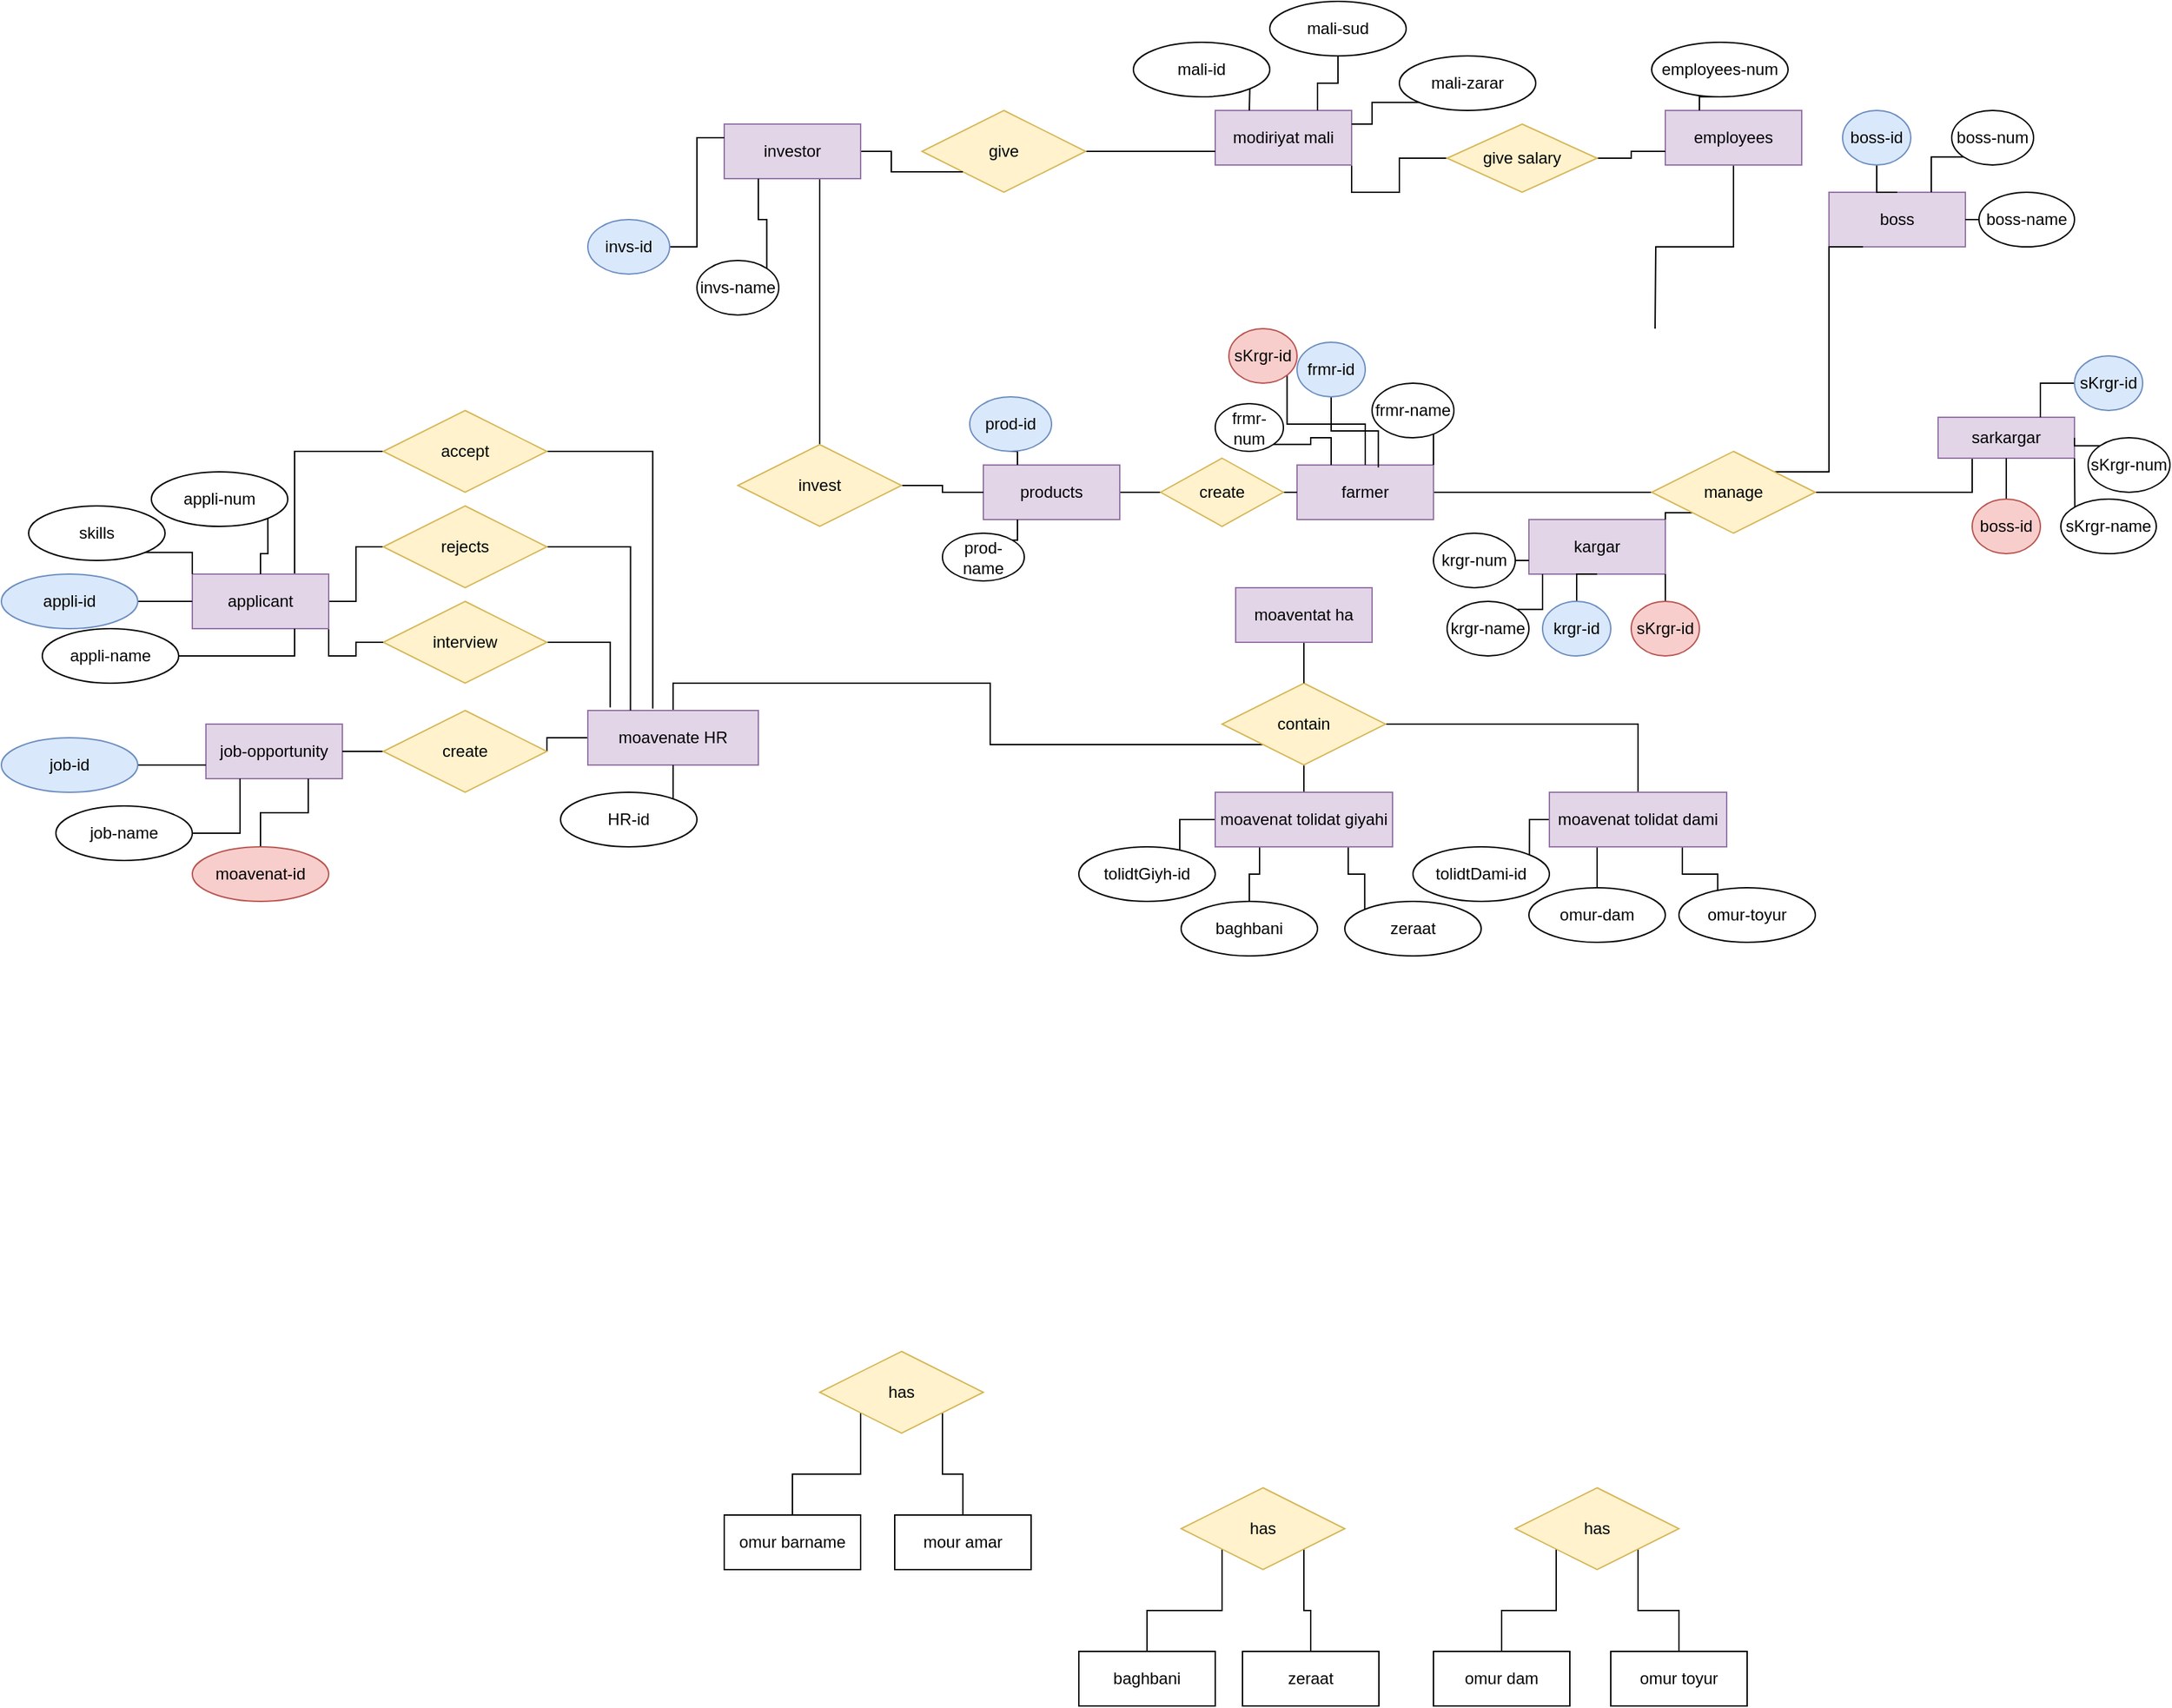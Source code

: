 <mxfile version="15.5.4" type="github"><diagram id="8UzFhW68zGQ5ywNfeu6g" name="Page-1"><mxGraphModel dx="1888" dy="1639" grid="1" gridSize="10" guides="1" tooltips="1" connect="1" arrows="1" fold="1" page="1" pageScale="1" pageWidth="850" pageHeight="1100" math="0" shadow="0"><root><mxCell id="0"/><mxCell id="1" parent="0"/><mxCell id="DfQewCbMKMFQBTQZyI1i-2" value="kargar" style="whiteSpace=wrap;html=1;align=center;fillColor=#e1d5e7;strokeColor=#9673a6;" parent="1" vertex="1"><mxGeometry x="520" y="230" width="100" height="40" as="geometry"/></mxCell><mxCell id="DfQewCbMKMFQBTQZyI1i-42" style="edgeStyle=orthogonalEdgeStyle;rounded=0;orthogonalLoop=1;jettySize=auto;html=1;exitX=0.5;exitY=1;exitDx=0;exitDy=0;entryX=0.5;entryY=0;entryDx=0;entryDy=0;endArrow=none;endFill=0;" parent="1" source="DfQewCbMKMFQBTQZyI1i-3" edge="1"><mxGeometry relative="1" as="geometry"><mxPoint x="612.5" y="90" as="targetPoint"/></mxGeometry></mxCell><mxCell id="DfQewCbMKMFQBTQZyI1i-3" value="employees" style="whiteSpace=wrap;html=1;align=center;fillColor=#e1d5e7;strokeColor=#9673a6;" parent="1" vertex="1"><mxGeometry x="620" y="-70" width="100" height="40" as="geometry"/></mxCell><mxCell id="DfQewCbMKMFQBTQZyI1i-122" style="edgeStyle=orthogonalEdgeStyle;rounded=0;orthogonalLoop=1;jettySize=auto;html=1;exitX=0.25;exitY=1;exitDx=0;exitDy=0;entryX=1;entryY=0.5;entryDx=0;entryDy=0;endArrow=none;endFill=0;" parent="1" source="DfQewCbMKMFQBTQZyI1i-4" target="DfQewCbMKMFQBTQZyI1i-68" edge="1"><mxGeometry relative="1" as="geometry"/></mxCell><mxCell id="DfQewCbMKMFQBTQZyI1i-4" value="sarkargar" style="whiteSpace=wrap;html=1;align=center;fillColor=#e1d5e7;strokeColor=#9673a6;" parent="1" vertex="1"><mxGeometry x="820" y="155" width="100" height="30" as="geometry"/></mxCell><mxCell id="DfQewCbMKMFQBTQZyI1i-36" style="edgeStyle=orthogonalEdgeStyle;rounded=0;orthogonalLoop=1;jettySize=auto;html=1;exitX=0.5;exitY=1;exitDx=0;exitDy=0;entryX=0.5;entryY=0;entryDx=0;entryDy=0;endArrow=none;endFill=0;" parent="1" target="DfQewCbMKMFQBTQZyI1i-12" edge="1"><mxGeometry relative="1" as="geometry"><mxPoint x="355" y="430" as="sourcePoint"/></mxGeometry></mxCell><mxCell id="DfQewCbMKMFQBTQZyI1i-37" style="edgeStyle=orthogonalEdgeStyle;rounded=0;orthogonalLoop=1;jettySize=auto;html=1;exitX=1;exitY=0.5;exitDx=0;exitDy=0;entryX=0.5;entryY=0;entryDx=0;entryDy=0;endArrow=none;endFill=0;" parent="1" source="DfQewCbMKMFQBTQZyI1i-5" target="DfQewCbMKMFQBTQZyI1i-15" edge="1"><mxGeometry relative="1" as="geometry"/></mxCell><mxCell id="DfQewCbMKMFQBTQZyI1i-50" style="edgeStyle=orthogonalEdgeStyle;rounded=0;orthogonalLoop=1;jettySize=auto;html=1;exitX=0;exitY=1;exitDx=0;exitDy=0;entryX=0.5;entryY=0;entryDx=0;entryDy=0;endArrow=none;endFill=0;" parent="1" source="DfQewCbMKMFQBTQZyI1i-5" target="DfQewCbMKMFQBTQZyI1i-49" edge="1"><mxGeometry relative="1" as="geometry"/></mxCell><mxCell id="DfQewCbMKMFQBTQZyI1i-184" style="edgeStyle=orthogonalEdgeStyle;rounded=0;orthogonalLoop=1;jettySize=auto;html=1;exitX=0.5;exitY=1;exitDx=0;exitDy=0;endArrow=none;endFill=0;" parent="1" source="DfQewCbMKMFQBTQZyI1i-5" target="DfQewCbMKMFQBTQZyI1i-12" edge="1"><mxGeometry relative="1" as="geometry"/></mxCell><mxCell id="DfQewCbMKMFQBTQZyI1i-5" value="contain" style="shape=rhombus;perimeter=rhombusPerimeter;whiteSpace=wrap;html=1;align=center;fillColor=#fff2cc;strokeColor=#d6b656;" parent="1" vertex="1"><mxGeometry x="295" y="350" width="120" height="60" as="geometry"/></mxCell><mxCell id="DfQewCbMKMFQBTQZyI1i-34" style="edgeStyle=orthogonalEdgeStyle;rounded=0;orthogonalLoop=1;jettySize=auto;html=1;exitX=0.5;exitY=1;exitDx=0;exitDy=0;endArrow=none;endFill=0;" parent="1" source="DfQewCbMKMFQBTQZyI1i-6" target="DfQewCbMKMFQBTQZyI1i-5" edge="1"><mxGeometry relative="1" as="geometry"/></mxCell><mxCell id="DfQewCbMKMFQBTQZyI1i-6" value="moaventat ha" style="whiteSpace=wrap;html=1;align=center;fillColor=#e1d5e7;strokeColor=#9673a6;" parent="1" vertex="1"><mxGeometry x="305" y="280" width="100" height="40" as="geometry"/></mxCell><mxCell id="DfQewCbMKMFQBTQZyI1i-24" style="edgeStyle=orthogonalEdgeStyle;rounded=0;orthogonalLoop=1;jettySize=auto;html=1;exitX=0;exitY=1;exitDx=0;exitDy=0;entryX=0.5;entryY=0;entryDx=0;entryDy=0;endArrow=none;endFill=0;" parent="1" source="DfQewCbMKMFQBTQZyI1i-9" target="DfQewCbMKMFQBTQZyI1i-13" edge="1"><mxGeometry relative="1" as="geometry"/></mxCell><mxCell id="DfQewCbMKMFQBTQZyI1i-25" style="edgeStyle=orthogonalEdgeStyle;rounded=0;orthogonalLoop=1;jettySize=auto;html=1;exitX=1;exitY=1;exitDx=0;exitDy=0;entryX=0.5;entryY=0;entryDx=0;entryDy=0;endArrow=none;endFill=0;" parent="1" source="DfQewCbMKMFQBTQZyI1i-9" target="DfQewCbMKMFQBTQZyI1i-14" edge="1"><mxGeometry relative="1" as="geometry"/></mxCell><mxCell id="DfQewCbMKMFQBTQZyI1i-9" value="has" style="shape=rhombus;perimeter=rhombusPerimeter;whiteSpace=wrap;html=1;align=center;fillColor=#fff2cc;strokeColor=#d6b656;" parent="1" vertex="1"><mxGeometry x="265" y="940" width="120" height="60" as="geometry"/></mxCell><mxCell id="DfQewCbMKMFQBTQZyI1i-176" style="edgeStyle=orthogonalEdgeStyle;rounded=0;orthogonalLoop=1;jettySize=auto;html=1;exitX=0.25;exitY=1;exitDx=0;exitDy=0;entryX=0.5;entryY=0;entryDx=0;entryDy=0;endArrow=none;endFill=0;" parent="1" source="DfQewCbMKMFQBTQZyI1i-12" target="DfQewCbMKMFQBTQZyI1i-170" edge="1"><mxGeometry relative="1" as="geometry"/></mxCell><mxCell id="DfQewCbMKMFQBTQZyI1i-177" style="edgeStyle=orthogonalEdgeStyle;rounded=0;orthogonalLoop=1;jettySize=auto;html=1;exitX=0.75;exitY=1;exitDx=0;exitDy=0;entryX=0;entryY=0;entryDx=0;entryDy=0;endArrow=none;endFill=0;" parent="1" source="DfQewCbMKMFQBTQZyI1i-12" target="DfQewCbMKMFQBTQZyI1i-171" edge="1"><mxGeometry relative="1" as="geometry"/></mxCell><mxCell id="DfQewCbMKMFQBTQZyI1i-182" style="edgeStyle=orthogonalEdgeStyle;rounded=0;orthogonalLoop=1;jettySize=auto;html=1;exitX=0;exitY=0.5;exitDx=0;exitDy=0;entryX=0.74;entryY=0.105;entryDx=0;entryDy=0;entryPerimeter=0;endArrow=none;endFill=0;" parent="1" source="DfQewCbMKMFQBTQZyI1i-12" target="DfQewCbMKMFQBTQZyI1i-179" edge="1"><mxGeometry relative="1" as="geometry"/></mxCell><mxCell id="DfQewCbMKMFQBTQZyI1i-12" value="moavenat tolidat giyahi" style="whiteSpace=wrap;html=1;align=center;fillColor=#e1d5e7;strokeColor=#9673a6;" parent="1" vertex="1"><mxGeometry x="290" y="430" width="130" height="40" as="geometry"/></mxCell><mxCell id="DfQewCbMKMFQBTQZyI1i-13" value="baghbani" style="whiteSpace=wrap;html=1;align=center;" parent="1" vertex="1"><mxGeometry x="190" y="1060" width="100" height="40" as="geometry"/></mxCell><mxCell id="DfQewCbMKMFQBTQZyI1i-14" value="zeraat" style="whiteSpace=wrap;html=1;align=center;" parent="1" vertex="1"><mxGeometry x="310" y="1060" width="100" height="40" as="geometry"/></mxCell><mxCell id="DfQewCbMKMFQBTQZyI1i-174" style="edgeStyle=orthogonalEdgeStyle;rounded=0;orthogonalLoop=1;jettySize=auto;html=1;exitX=0.25;exitY=1;exitDx=0;exitDy=0;entryX=0.5;entryY=0;entryDx=0;entryDy=0;endArrow=none;endFill=0;" parent="1" source="DfQewCbMKMFQBTQZyI1i-15" target="DfQewCbMKMFQBTQZyI1i-172" edge="1"><mxGeometry relative="1" as="geometry"/></mxCell><mxCell id="DfQewCbMKMFQBTQZyI1i-175" style="edgeStyle=orthogonalEdgeStyle;rounded=0;orthogonalLoop=1;jettySize=auto;html=1;exitX=0.75;exitY=1;exitDx=0;exitDy=0;entryX=0.284;entryY=0.055;entryDx=0;entryDy=0;entryPerimeter=0;endArrow=none;endFill=0;" parent="1" source="DfQewCbMKMFQBTQZyI1i-15" target="DfQewCbMKMFQBTQZyI1i-173" edge="1"><mxGeometry relative="1" as="geometry"/></mxCell><mxCell id="DfQewCbMKMFQBTQZyI1i-181" style="edgeStyle=orthogonalEdgeStyle;rounded=0;orthogonalLoop=1;jettySize=auto;html=1;exitX=0;exitY=0.5;exitDx=0;exitDy=0;entryX=1;entryY=0;entryDx=0;entryDy=0;endArrow=none;endFill=0;" parent="1" source="DfQewCbMKMFQBTQZyI1i-15" target="DfQewCbMKMFQBTQZyI1i-180" edge="1"><mxGeometry relative="1" as="geometry"/></mxCell><mxCell id="DfQewCbMKMFQBTQZyI1i-15" value="moavenat tolidat dami" style="whiteSpace=wrap;html=1;align=center;fillColor=#e1d5e7;strokeColor=#9673a6;" parent="1" vertex="1"><mxGeometry x="535" y="430" width="130" height="40" as="geometry"/></mxCell><mxCell id="DfQewCbMKMFQBTQZyI1i-16" value="omur dam" style="whiteSpace=wrap;html=1;align=center;" parent="1" vertex="1"><mxGeometry x="450" y="1060" width="100" height="40" as="geometry"/></mxCell><mxCell id="DfQewCbMKMFQBTQZyI1i-22" style="edgeStyle=orthogonalEdgeStyle;rounded=0;orthogonalLoop=1;jettySize=auto;html=1;exitX=0;exitY=1;exitDx=0;exitDy=0;endArrow=none;endFill=0;" parent="1" source="DfQewCbMKMFQBTQZyI1i-17" target="DfQewCbMKMFQBTQZyI1i-16" edge="1"><mxGeometry relative="1" as="geometry"/></mxCell><mxCell id="DfQewCbMKMFQBTQZyI1i-23" style="edgeStyle=orthogonalEdgeStyle;rounded=0;orthogonalLoop=1;jettySize=auto;html=1;exitX=1;exitY=1;exitDx=0;exitDy=0;entryX=0.5;entryY=0;entryDx=0;entryDy=0;endArrow=none;endFill=0;" parent="1" source="DfQewCbMKMFQBTQZyI1i-17" target="DfQewCbMKMFQBTQZyI1i-20" edge="1"><mxGeometry relative="1" as="geometry"/></mxCell><mxCell id="DfQewCbMKMFQBTQZyI1i-17" value="has" style="shape=rhombus;perimeter=rhombusPerimeter;whiteSpace=wrap;html=1;align=center;fillColor=#fff2cc;strokeColor=#d6b656;" parent="1" vertex="1"><mxGeometry x="510" y="940" width="120" height="60" as="geometry"/></mxCell><mxCell id="DfQewCbMKMFQBTQZyI1i-20" value="omur toyur" style="whiteSpace=wrap;html=1;align=center;" parent="1" vertex="1"><mxGeometry x="580" y="1060" width="100" height="40" as="geometry"/></mxCell><mxCell id="DfQewCbMKMFQBTQZyI1i-99" style="edgeStyle=orthogonalEdgeStyle;rounded=0;orthogonalLoop=1;jettySize=auto;html=1;exitX=1;exitY=1;exitDx=0;exitDy=0;entryX=0;entryY=0.5;entryDx=0;entryDy=0;endArrow=none;endFill=0;" parent="1" source="DfQewCbMKMFQBTQZyI1i-28" target="DfQewCbMKMFQBTQZyI1i-98" edge="1"><mxGeometry relative="1" as="geometry"/></mxCell><mxCell id="DfQewCbMKMFQBTQZyI1i-28" value="modiriyat mali" style="whiteSpace=wrap;html=1;align=center;fillColor=#e1d5e7;strokeColor=#9673a6;" parent="1" vertex="1"><mxGeometry x="290" y="-70" width="100" height="40" as="geometry"/></mxCell><mxCell id="DfQewCbMKMFQBTQZyI1i-188" style="edgeStyle=orthogonalEdgeStyle;rounded=0;orthogonalLoop=1;jettySize=auto;html=1;exitX=1;exitY=0.5;exitDx=0;exitDy=0;entryX=0;entryY=0.75;entryDx=0;entryDy=0;endArrow=none;endFill=0;" parent="1" source="DfQewCbMKMFQBTQZyI1i-30" target="DfQewCbMKMFQBTQZyI1i-28" edge="1"><mxGeometry relative="1" as="geometry"/></mxCell><mxCell id="DfQewCbMKMFQBTQZyI1i-30" value="give" style="shape=rhombus;perimeter=rhombusPerimeter;whiteSpace=wrap;html=1;align=center;fillColor=#fff2cc;strokeColor=#d6b656;" parent="1" vertex="1"><mxGeometry x="75" y="-70" width="120" height="60" as="geometry"/></mxCell><mxCell id="DfQewCbMKMFQBTQZyI1i-114" style="edgeStyle=orthogonalEdgeStyle;rounded=0;orthogonalLoop=1;jettySize=auto;html=1;exitX=1;exitY=0.5;exitDx=0;exitDy=0;entryX=0;entryY=0.5;entryDx=0;entryDy=0;endArrow=none;endFill=0;" parent="1" source="DfQewCbMKMFQBTQZyI1i-43" target="DfQewCbMKMFQBTQZyI1i-112" edge="1"><mxGeometry relative="1" as="geometry"/></mxCell><mxCell id="DfQewCbMKMFQBTQZyI1i-43" value="products" style="whiteSpace=wrap;html=1;align=center;fillColor=#e1d5e7;strokeColor=#9673a6;" parent="1" vertex="1"><mxGeometry x="120" y="190" width="100" height="40" as="geometry"/></mxCell><mxCell id="DfQewCbMKMFQBTQZyI1i-45" style="edgeStyle=orthogonalEdgeStyle;rounded=0;orthogonalLoop=1;jettySize=auto;html=1;exitX=1;exitY=0.5;exitDx=0;exitDy=0;entryX=0;entryY=1;entryDx=0;entryDy=0;endArrow=none;endFill=0;" parent="1" source="DfQewCbMKMFQBTQZyI1i-44" target="DfQewCbMKMFQBTQZyI1i-30" edge="1"><mxGeometry relative="1" as="geometry"/></mxCell><mxCell id="DfQewCbMKMFQBTQZyI1i-47" style="edgeStyle=orthogonalEdgeStyle;rounded=0;orthogonalLoop=1;jettySize=auto;html=1;exitX=0.75;exitY=1;exitDx=0;exitDy=0;entryX=0.5;entryY=0;entryDx=0;entryDy=0;endArrow=none;endFill=0;" parent="1" source="DfQewCbMKMFQBTQZyI1i-44" target="DfQewCbMKMFQBTQZyI1i-46" edge="1"><mxGeometry relative="1" as="geometry"><Array as="points"><mxPoint y="-20"/></Array></mxGeometry></mxCell><mxCell id="DfQewCbMKMFQBTQZyI1i-44" value="investor" style="whiteSpace=wrap;html=1;align=center;fillColor=#e1d5e7;strokeColor=#9673a6;" parent="1" vertex="1"><mxGeometry x="-70" y="-60" width="100" height="40" as="geometry"/></mxCell><mxCell id="DfQewCbMKMFQBTQZyI1i-48" style="edgeStyle=orthogonalEdgeStyle;rounded=0;orthogonalLoop=1;jettySize=auto;html=1;exitX=1;exitY=0.5;exitDx=0;exitDy=0;entryX=0;entryY=0.5;entryDx=0;entryDy=0;endArrow=none;endFill=0;" parent="1" source="DfQewCbMKMFQBTQZyI1i-46" target="DfQewCbMKMFQBTQZyI1i-43" edge="1"><mxGeometry relative="1" as="geometry"/></mxCell><mxCell id="DfQewCbMKMFQBTQZyI1i-46" value="invest" style="shape=rhombus;perimeter=rhombusPerimeter;whiteSpace=wrap;html=1;align=center;fillColor=#fff2cc;strokeColor=#d6b656;" parent="1" vertex="1"><mxGeometry x="-60" y="175" width="120" height="60" as="geometry"/></mxCell><mxCell id="DfQewCbMKMFQBTQZyI1i-64" style="edgeStyle=orthogonalEdgeStyle;rounded=0;orthogonalLoop=1;jettySize=auto;html=1;exitX=0;exitY=0.5;exitDx=0;exitDy=0;entryX=1;entryY=0.5;entryDx=0;entryDy=0;endArrow=none;endFill=0;" parent="1" source="DfQewCbMKMFQBTQZyI1i-49" target="DfQewCbMKMFQBTQZyI1i-52" edge="1"><mxGeometry relative="1" as="geometry"/></mxCell><mxCell id="DfQewCbMKMFQBTQZyI1i-49" value="moavenate HR" style="whiteSpace=wrap;html=1;align=center;fillColor=#e1d5e7;strokeColor=#9673a6;" parent="1" vertex="1"><mxGeometry x="-170" y="370" width="125" height="40" as="geometry"/></mxCell><mxCell id="DfQewCbMKMFQBTQZyI1i-51" value="job-opportunity" style="whiteSpace=wrap;html=1;align=center;fillColor=#e1d5e7;strokeColor=#9673a6;" parent="1" vertex="1"><mxGeometry x="-450" y="380" width="100" height="40" as="geometry"/></mxCell><mxCell id="DfQewCbMKMFQBTQZyI1i-65" style="edgeStyle=orthogonalEdgeStyle;rounded=0;orthogonalLoop=1;jettySize=auto;html=1;exitX=0;exitY=0.5;exitDx=0;exitDy=0;entryX=1;entryY=0.5;entryDx=0;entryDy=0;endArrow=none;endFill=0;" parent="1" source="DfQewCbMKMFQBTQZyI1i-52" target="DfQewCbMKMFQBTQZyI1i-51" edge="1"><mxGeometry relative="1" as="geometry"/></mxCell><mxCell id="DfQewCbMKMFQBTQZyI1i-52" value="create" style="shape=rhombus;perimeter=rhombusPerimeter;whiteSpace=wrap;html=1;align=center;fillColor=#fff2cc;strokeColor=#d6b656;" parent="1" vertex="1"><mxGeometry x="-320" y="370" width="120" height="60" as="geometry"/></mxCell><mxCell id="DfQewCbMKMFQBTQZyI1i-62" style="edgeStyle=orthogonalEdgeStyle;rounded=0;orthogonalLoop=1;jettySize=auto;html=1;exitX=1;exitY=0.5;exitDx=0;exitDy=0;entryX=0.131;entryY=-0.055;entryDx=0;entryDy=0;entryPerimeter=0;endArrow=none;endFill=0;" parent="1" source="DfQewCbMKMFQBTQZyI1i-54" target="DfQewCbMKMFQBTQZyI1i-49" edge="1"><mxGeometry relative="1" as="geometry"/></mxCell><mxCell id="DfQewCbMKMFQBTQZyI1i-54" value="interview" style="shape=rhombus;perimeter=rhombusPerimeter;whiteSpace=wrap;html=1;align=center;fillColor=#fff2cc;strokeColor=#d6b656;" parent="1" vertex="1"><mxGeometry x="-320" y="290" width="120" height="60" as="geometry"/></mxCell><mxCell id="DfQewCbMKMFQBTQZyI1i-58" style="edgeStyle=orthogonalEdgeStyle;rounded=0;orthogonalLoop=1;jettySize=auto;html=1;exitX=1;exitY=1;exitDx=0;exitDy=0;entryX=0;entryY=0.5;entryDx=0;entryDy=0;endArrow=none;endFill=0;" parent="1" source="DfQewCbMKMFQBTQZyI1i-55" target="DfQewCbMKMFQBTQZyI1i-54" edge="1"><mxGeometry relative="1" as="geometry"/></mxCell><mxCell id="DfQewCbMKMFQBTQZyI1i-59" style="edgeStyle=orthogonalEdgeStyle;rounded=0;orthogonalLoop=1;jettySize=auto;html=1;exitX=1;exitY=0.5;exitDx=0;exitDy=0;entryX=0;entryY=0.5;entryDx=0;entryDy=0;endArrow=none;endFill=0;" parent="1" source="DfQewCbMKMFQBTQZyI1i-55" target="DfQewCbMKMFQBTQZyI1i-57" edge="1"><mxGeometry relative="1" as="geometry"/></mxCell><mxCell id="DfQewCbMKMFQBTQZyI1i-60" style="edgeStyle=orthogonalEdgeStyle;rounded=0;orthogonalLoop=1;jettySize=auto;html=1;exitX=0.75;exitY=0;exitDx=0;exitDy=0;entryX=0;entryY=0.5;entryDx=0;entryDy=0;endArrow=none;endFill=0;" parent="1" source="DfQewCbMKMFQBTQZyI1i-55" target="DfQewCbMKMFQBTQZyI1i-56" edge="1"><mxGeometry relative="1" as="geometry"/></mxCell><mxCell id="DfQewCbMKMFQBTQZyI1i-55" value="applicant" style="whiteSpace=wrap;html=1;align=center;fillColor=#e1d5e7;strokeColor=#9673a6;" parent="1" vertex="1"><mxGeometry x="-460" y="270" width="100" height="40" as="geometry"/></mxCell><mxCell id="DfQewCbMKMFQBTQZyI1i-63" style="edgeStyle=orthogonalEdgeStyle;rounded=0;orthogonalLoop=1;jettySize=auto;html=1;exitX=1;exitY=0.5;exitDx=0;exitDy=0;entryX=0.381;entryY=-0.035;entryDx=0;entryDy=0;entryPerimeter=0;endArrow=none;endFill=0;" parent="1" source="DfQewCbMKMFQBTQZyI1i-56" target="DfQewCbMKMFQBTQZyI1i-49" edge="1"><mxGeometry relative="1" as="geometry"/></mxCell><mxCell id="DfQewCbMKMFQBTQZyI1i-56" value="accept" style="shape=rhombus;perimeter=rhombusPerimeter;whiteSpace=wrap;html=1;align=center;fillColor=#fff2cc;strokeColor=#d6b656;" parent="1" vertex="1"><mxGeometry x="-320" y="150" width="120" height="60" as="geometry"/></mxCell><mxCell id="DfQewCbMKMFQBTQZyI1i-61" style="edgeStyle=orthogonalEdgeStyle;rounded=0;orthogonalLoop=1;jettySize=auto;html=1;exitX=1;exitY=0.5;exitDx=0;exitDy=0;entryX=0.25;entryY=0;entryDx=0;entryDy=0;endArrow=none;endFill=0;" parent="1" source="DfQewCbMKMFQBTQZyI1i-57" target="DfQewCbMKMFQBTQZyI1i-49" edge="1"><mxGeometry relative="1" as="geometry"/></mxCell><mxCell id="DfQewCbMKMFQBTQZyI1i-57" value="rejects" style="shape=rhombus;perimeter=rhombusPerimeter;whiteSpace=wrap;html=1;align=center;fillColor=#fff2cc;strokeColor=#d6b656;" parent="1" vertex="1"><mxGeometry x="-320" y="220" width="120" height="60" as="geometry"/></mxCell><mxCell id="DfQewCbMKMFQBTQZyI1i-66" value="boss" style="whiteSpace=wrap;html=1;align=center;fillColor=#e1d5e7;strokeColor=#9673a6;" parent="1" vertex="1"><mxGeometry x="740" y="-10" width="100" height="40" as="geometry"/></mxCell><mxCell id="DfQewCbMKMFQBTQZyI1i-71" style="edgeStyle=orthogonalEdgeStyle;rounded=0;orthogonalLoop=1;jettySize=auto;html=1;exitX=0;exitY=1;exitDx=0;exitDy=0;entryX=1;entryY=0;entryDx=0;entryDy=0;endArrow=none;endFill=0;" parent="1" source="DfQewCbMKMFQBTQZyI1i-68" target="DfQewCbMKMFQBTQZyI1i-2" edge="1"><mxGeometry relative="1" as="geometry"/></mxCell><mxCell id="DfQewCbMKMFQBTQZyI1i-73" style="edgeStyle=orthogonalEdgeStyle;rounded=0;orthogonalLoop=1;jettySize=auto;html=1;exitX=0;exitY=0.5;exitDx=0;exitDy=0;entryX=1;entryY=0.5;entryDx=0;entryDy=0;endArrow=none;endFill=0;" parent="1" source="DfQewCbMKMFQBTQZyI1i-68" target="DfQewCbMKMFQBTQZyI1i-72" edge="1"><mxGeometry relative="1" as="geometry"/></mxCell><mxCell id="DfQewCbMKMFQBTQZyI1i-121" style="edgeStyle=orthogonalEdgeStyle;rounded=0;orthogonalLoop=1;jettySize=auto;html=1;exitX=1;exitY=0;exitDx=0;exitDy=0;entryX=0.25;entryY=1;entryDx=0;entryDy=0;endArrow=none;endFill=0;" parent="1" source="DfQewCbMKMFQBTQZyI1i-68" target="DfQewCbMKMFQBTQZyI1i-66" edge="1"><mxGeometry relative="1" as="geometry"><Array as="points"><mxPoint x="740" y="195"/><mxPoint x="740" y="30"/></Array></mxGeometry></mxCell><mxCell id="DfQewCbMKMFQBTQZyI1i-68" value="manage" style="shape=rhombus;perimeter=rhombusPerimeter;whiteSpace=wrap;html=1;align=center;fillColor=#fff2cc;strokeColor=#d6b656;" parent="1" vertex="1"><mxGeometry x="610" y="180" width="120" height="60" as="geometry"/></mxCell><mxCell id="DfQewCbMKMFQBTQZyI1i-72" value="farmer" style="whiteSpace=wrap;html=1;align=center;fillColor=#e1d5e7;strokeColor=#9673a6;" parent="1" vertex="1"><mxGeometry x="350" y="190" width="100" height="40" as="geometry"/></mxCell><mxCell id="DfQewCbMKMFQBTQZyI1i-127" style="edgeStyle=orthogonalEdgeStyle;rounded=0;orthogonalLoop=1;jettySize=auto;html=1;exitX=0.5;exitY=1;exitDx=0;exitDy=0;endArrow=none;endFill=0;" parent="1" source="DfQewCbMKMFQBTQZyI1i-75" target="DfQewCbMKMFQBTQZyI1i-66" edge="1"><mxGeometry relative="1" as="geometry"/></mxCell><mxCell id="DfQewCbMKMFQBTQZyI1i-75" value="boss-id" style="ellipse;whiteSpace=wrap;html=1;align=center;fillColor=#dae8fc;strokeColor=#6c8ebf;" parent="1" vertex="1"><mxGeometry x="750" y="-70" width="50" height="40" as="geometry"/></mxCell><mxCell id="DfQewCbMKMFQBTQZyI1i-123" style="edgeStyle=orthogonalEdgeStyle;rounded=0;orthogonalLoop=1;jettySize=auto;html=1;exitX=0;exitY=0.5;exitDx=0;exitDy=0;entryX=0.75;entryY=0;entryDx=0;entryDy=0;endArrow=none;endFill=0;" parent="1" source="DfQewCbMKMFQBTQZyI1i-76" target="DfQewCbMKMFQBTQZyI1i-4" edge="1"><mxGeometry relative="1" as="geometry"/></mxCell><mxCell id="DfQewCbMKMFQBTQZyI1i-76" value="sKrgr-id" style="ellipse;whiteSpace=wrap;html=1;align=center;fillColor=#dae8fc;strokeColor=#6c8ebf;" parent="1" vertex="1"><mxGeometry x="920" y="110" width="50" height="40" as="geometry"/></mxCell><mxCell id="DfQewCbMKMFQBTQZyI1i-142" style="edgeStyle=orthogonalEdgeStyle;rounded=0;orthogonalLoop=1;jettySize=auto;html=1;exitX=0.5;exitY=0;exitDx=0;exitDy=0;endArrow=none;endFill=0;" parent="1" source="DfQewCbMKMFQBTQZyI1i-77" target="DfQewCbMKMFQBTQZyI1i-2" edge="1"><mxGeometry relative="1" as="geometry"/></mxCell><mxCell id="DfQewCbMKMFQBTQZyI1i-77" value="krgr-id" style="ellipse;whiteSpace=wrap;html=1;align=center;fillColor=#dae8fc;strokeColor=#6c8ebf;" parent="1" vertex="1"><mxGeometry x="530" y="290" width="50" height="40" as="geometry"/></mxCell><mxCell id="DfQewCbMKMFQBTQZyI1i-136" style="edgeStyle=orthogonalEdgeStyle;rounded=0;orthogonalLoop=1;jettySize=auto;html=1;exitX=0.5;exitY=1;exitDx=0;exitDy=0;entryX=0.596;entryY=0.045;entryDx=0;entryDy=0;entryPerimeter=0;endArrow=none;endFill=0;" parent="1" source="DfQewCbMKMFQBTQZyI1i-78" target="DfQewCbMKMFQBTQZyI1i-72" edge="1"><mxGeometry relative="1" as="geometry"/></mxCell><mxCell id="DfQewCbMKMFQBTQZyI1i-78" value="frmr-id" style="ellipse;whiteSpace=wrap;html=1;align=center;fillColor=#dae8fc;strokeColor=#6c8ebf;" parent="1" vertex="1"><mxGeometry x="350" y="100" width="50" height="40" as="geometry"/></mxCell><mxCell id="DfQewCbMKMFQBTQZyI1i-126" style="edgeStyle=orthogonalEdgeStyle;rounded=0;orthogonalLoop=1;jettySize=auto;html=1;exitX=0.5;exitY=0;exitDx=0;exitDy=0;entryX=0.5;entryY=1;entryDx=0;entryDy=0;endArrow=none;endFill=0;" parent="1" source="DfQewCbMKMFQBTQZyI1i-79" target="DfQewCbMKMFQBTQZyI1i-4" edge="1"><mxGeometry relative="1" as="geometry"/></mxCell><mxCell id="DfQewCbMKMFQBTQZyI1i-79" value="boss-id" style="ellipse;whiteSpace=wrap;html=1;align=center;fillColor=#f8cecc;strokeColor=#b85450;" parent="1" vertex="1"><mxGeometry x="845" y="215" width="50" height="40" as="geometry"/></mxCell><mxCell id="DfQewCbMKMFQBTQZyI1i-143" style="edgeStyle=orthogonalEdgeStyle;rounded=0;orthogonalLoop=1;jettySize=auto;html=1;exitX=0.5;exitY=0;exitDx=0;exitDy=0;entryX=1;entryY=1;entryDx=0;entryDy=0;endArrow=none;endFill=0;" parent="1" source="DfQewCbMKMFQBTQZyI1i-80" target="DfQewCbMKMFQBTQZyI1i-2" edge="1"><mxGeometry relative="1" as="geometry"/></mxCell><mxCell id="DfQewCbMKMFQBTQZyI1i-80" value="sKrgr-id" style="ellipse;whiteSpace=wrap;html=1;align=center;fillColor=#f8cecc;strokeColor=#b85450;" parent="1" vertex="1"><mxGeometry x="595" y="290" width="50" height="40" as="geometry"/></mxCell><mxCell id="DfQewCbMKMFQBTQZyI1i-141" style="edgeStyle=orthogonalEdgeStyle;rounded=0;orthogonalLoop=1;jettySize=auto;html=1;exitX=1;exitY=0;exitDx=0;exitDy=0;endArrow=none;endFill=0;" parent="1" source="DfQewCbMKMFQBTQZyI1i-81" edge="1"><mxGeometry relative="1" as="geometry"><mxPoint x="530" y="270" as="targetPoint"/></mxGeometry></mxCell><mxCell id="DfQewCbMKMFQBTQZyI1i-81" value="krgr-name" style="ellipse;whiteSpace=wrap;html=1;align=center;" parent="1" vertex="1"><mxGeometry x="460" y="290" width="60" height="40" as="geometry"/></mxCell><mxCell id="DfQewCbMKMFQBTQZyI1i-140" style="edgeStyle=orthogonalEdgeStyle;rounded=0;orthogonalLoop=1;jettySize=auto;html=1;exitX=1;exitY=0.5;exitDx=0;exitDy=0;entryX=0;entryY=0.75;entryDx=0;entryDy=0;endArrow=none;endFill=0;" parent="1" source="DfQewCbMKMFQBTQZyI1i-82" target="DfQewCbMKMFQBTQZyI1i-2" edge="1"><mxGeometry relative="1" as="geometry"/></mxCell><mxCell id="DfQewCbMKMFQBTQZyI1i-82" value="krgr-num" style="ellipse;whiteSpace=wrap;html=1;align=center;" parent="1" vertex="1"><mxGeometry x="450" y="240" width="60" height="40" as="geometry"/></mxCell><mxCell id="DfQewCbMKMFQBTQZyI1i-124" style="edgeStyle=orthogonalEdgeStyle;rounded=0;orthogonalLoop=1;jettySize=auto;html=1;exitX=0;exitY=0;exitDx=0;exitDy=0;entryX=1;entryY=0.5;entryDx=0;entryDy=0;endArrow=none;endFill=0;" parent="1" source="DfQewCbMKMFQBTQZyI1i-84" target="DfQewCbMKMFQBTQZyI1i-4" edge="1"><mxGeometry relative="1" as="geometry"/></mxCell><mxCell id="DfQewCbMKMFQBTQZyI1i-84" value="sKrgr-num" style="ellipse;whiteSpace=wrap;html=1;align=center;" parent="1" vertex="1"><mxGeometry x="930" y="170" width="60" height="40" as="geometry"/></mxCell><mxCell id="DfQewCbMKMFQBTQZyI1i-125" style="edgeStyle=orthogonalEdgeStyle;rounded=0;orthogonalLoop=1;jettySize=auto;html=1;exitX=0;exitY=0;exitDx=0;exitDy=0;entryX=1;entryY=1;entryDx=0;entryDy=0;endArrow=none;endFill=0;" parent="1" source="DfQewCbMKMFQBTQZyI1i-85" target="DfQewCbMKMFQBTQZyI1i-4" edge="1"><mxGeometry relative="1" as="geometry"/></mxCell><mxCell id="DfQewCbMKMFQBTQZyI1i-85" value="sKrgr-name" style="ellipse;whiteSpace=wrap;html=1;align=center;" parent="1" vertex="1"><mxGeometry x="910" y="215" width="70" height="40" as="geometry"/></mxCell><mxCell id="DfQewCbMKMFQBTQZyI1i-200" style="edgeStyle=orthogonalEdgeStyle;rounded=0;orthogonalLoop=1;jettySize=auto;html=1;exitX=1;exitY=0.5;exitDx=0;exitDy=0;entryX=0;entryY=0.75;entryDx=0;entryDy=0;endArrow=none;endFill=0;" parent="1" source="DfQewCbMKMFQBTQZyI1i-98" target="DfQewCbMKMFQBTQZyI1i-3" edge="1"><mxGeometry relative="1" as="geometry"/></mxCell><mxCell id="DfQewCbMKMFQBTQZyI1i-98" value="give salary" style="shape=rhombus;perimeter=rhombusPerimeter;whiteSpace=wrap;html=1;align=center;fillColor=#fff2cc;strokeColor=#d6b656;" parent="1" vertex="1"><mxGeometry x="460" y="-60" width="110" height="50" as="geometry"/></mxCell><mxCell id="DfQewCbMKMFQBTQZyI1i-128" style="edgeStyle=orthogonalEdgeStyle;rounded=0;orthogonalLoop=1;jettySize=auto;html=1;exitX=0;exitY=1;exitDx=0;exitDy=0;entryX=0.75;entryY=0;entryDx=0;entryDy=0;endArrow=none;endFill=0;" parent="1" source="DfQewCbMKMFQBTQZyI1i-107" target="DfQewCbMKMFQBTQZyI1i-66" edge="1"><mxGeometry relative="1" as="geometry"/></mxCell><mxCell id="DfQewCbMKMFQBTQZyI1i-107" value="boss-num" style="ellipse;whiteSpace=wrap;html=1;align=center;" parent="1" vertex="1"><mxGeometry x="830" y="-70" width="60" height="40" as="geometry"/></mxCell><mxCell id="DfQewCbMKMFQBTQZyI1i-129" style="edgeStyle=orthogonalEdgeStyle;rounded=0;orthogonalLoop=1;jettySize=auto;html=1;exitX=0;exitY=0.5;exitDx=0;exitDy=0;entryX=1;entryY=0.5;entryDx=0;entryDy=0;endArrow=none;endFill=0;" parent="1" source="DfQewCbMKMFQBTQZyI1i-108" target="DfQewCbMKMFQBTQZyI1i-66" edge="1"><mxGeometry relative="1" as="geometry"/></mxCell><mxCell id="DfQewCbMKMFQBTQZyI1i-108" value="boss-name" style="ellipse;whiteSpace=wrap;html=1;align=center;" parent="1" vertex="1"><mxGeometry x="850" y="-10" width="70" height="40" as="geometry"/></mxCell><mxCell id="DfQewCbMKMFQBTQZyI1i-137" style="edgeStyle=orthogonalEdgeStyle;rounded=0;orthogonalLoop=1;jettySize=auto;html=1;exitX=1;exitY=1;exitDx=0;exitDy=0;entryX=0.25;entryY=0;entryDx=0;entryDy=0;endArrow=none;endFill=0;" parent="1" source="DfQewCbMKMFQBTQZyI1i-109" target="DfQewCbMKMFQBTQZyI1i-72" edge="1"><mxGeometry relative="1" as="geometry"/></mxCell><mxCell id="DfQewCbMKMFQBTQZyI1i-109" value="frmr-num" style="ellipse;whiteSpace=wrap;html=1;align=center;" parent="1" vertex="1"><mxGeometry x="290" y="145" width="50" height="35" as="geometry"/></mxCell><mxCell id="DfQewCbMKMFQBTQZyI1i-135" style="edgeStyle=orthogonalEdgeStyle;rounded=0;orthogonalLoop=1;jettySize=auto;html=1;exitX=1;exitY=1;exitDx=0;exitDy=0;entryX=1;entryY=0;entryDx=0;entryDy=0;endArrow=none;endFill=0;" parent="1" source="DfQewCbMKMFQBTQZyI1i-111" target="DfQewCbMKMFQBTQZyI1i-72" edge="1"><mxGeometry relative="1" as="geometry"/></mxCell><mxCell id="DfQewCbMKMFQBTQZyI1i-111" value="frmr-name" style="ellipse;whiteSpace=wrap;html=1;align=center;" parent="1" vertex="1"><mxGeometry x="405" y="130" width="60" height="40" as="geometry"/></mxCell><mxCell id="DfQewCbMKMFQBTQZyI1i-113" style="edgeStyle=orthogonalEdgeStyle;rounded=0;orthogonalLoop=1;jettySize=auto;html=1;exitX=1;exitY=0.5;exitDx=0;exitDy=0;entryX=0;entryY=0.5;entryDx=0;entryDy=0;endArrow=none;endFill=0;" parent="1" source="DfQewCbMKMFQBTQZyI1i-112" target="DfQewCbMKMFQBTQZyI1i-72" edge="1"><mxGeometry relative="1" as="geometry"/></mxCell><mxCell id="DfQewCbMKMFQBTQZyI1i-112" value="create" style="shape=rhombus;perimeter=rhombusPerimeter;whiteSpace=wrap;html=1;align=center;fillColor=#fff2cc;strokeColor=#d6b656;" parent="1" vertex="1"><mxGeometry x="250" y="185" width="90" height="50" as="geometry"/></mxCell><mxCell id="DfQewCbMKMFQBTQZyI1i-130" style="edgeStyle=orthogonalEdgeStyle;rounded=0;orthogonalLoop=1;jettySize=auto;html=1;exitX=1;exitY=0.5;exitDx=0;exitDy=0;entryX=0;entryY=0.25;entryDx=0;entryDy=0;endArrow=none;endFill=0;" parent="1" source="DfQewCbMKMFQBTQZyI1i-115" target="DfQewCbMKMFQBTQZyI1i-44" edge="1"><mxGeometry relative="1" as="geometry"/></mxCell><mxCell id="DfQewCbMKMFQBTQZyI1i-115" value="invs-id" style="ellipse;whiteSpace=wrap;html=1;align=center;fillColor=#dae8fc;strokeColor=#6c8ebf;" parent="1" vertex="1"><mxGeometry x="-170" y="10" width="60" height="40" as="geometry"/></mxCell><mxCell id="DfQewCbMKMFQBTQZyI1i-133" style="edgeStyle=orthogonalEdgeStyle;rounded=0;orthogonalLoop=1;jettySize=auto;html=1;exitX=0.5;exitY=1;exitDx=0;exitDy=0;entryX=0.25;entryY=0;entryDx=0;entryDy=0;endArrow=none;endFill=0;" parent="1" source="DfQewCbMKMFQBTQZyI1i-116" target="DfQewCbMKMFQBTQZyI1i-43" edge="1"><mxGeometry relative="1" as="geometry"/></mxCell><mxCell id="DfQewCbMKMFQBTQZyI1i-116" value="prod-id" style="ellipse;whiteSpace=wrap;html=1;align=center;fillColor=#dae8fc;strokeColor=#6c8ebf;" parent="1" vertex="1"><mxGeometry x="110" y="140" width="60" height="40" as="geometry"/></mxCell><mxCell id="DfQewCbMKMFQBTQZyI1i-132" style="edgeStyle=orthogonalEdgeStyle;rounded=0;orthogonalLoop=1;jettySize=auto;html=1;exitX=1;exitY=0;exitDx=0;exitDy=0;entryX=0.25;entryY=1;entryDx=0;entryDy=0;endArrow=none;endFill=0;" parent="1" source="DfQewCbMKMFQBTQZyI1i-118" target="DfQewCbMKMFQBTQZyI1i-43" edge="1"><mxGeometry relative="1" as="geometry"/></mxCell><mxCell id="DfQewCbMKMFQBTQZyI1i-118" value="prod-name" style="ellipse;whiteSpace=wrap;html=1;align=center;" parent="1" vertex="1"><mxGeometry x="90" y="240" width="60" height="35" as="geometry"/></mxCell><mxCell id="DfQewCbMKMFQBTQZyI1i-131" style="edgeStyle=orthogonalEdgeStyle;rounded=0;orthogonalLoop=1;jettySize=auto;html=1;exitX=1;exitY=0;exitDx=0;exitDy=0;entryX=0.25;entryY=1;entryDx=0;entryDy=0;endArrow=none;endFill=0;" parent="1" source="DfQewCbMKMFQBTQZyI1i-119" target="DfQewCbMKMFQBTQZyI1i-44" edge="1"><mxGeometry relative="1" as="geometry"/></mxCell><mxCell id="DfQewCbMKMFQBTQZyI1i-119" value="invs-name" style="ellipse;whiteSpace=wrap;html=1;align=center;" parent="1" vertex="1"><mxGeometry x="-90" y="40" width="60" height="40" as="geometry"/></mxCell><mxCell id="DfQewCbMKMFQBTQZyI1i-139" style="edgeStyle=orthogonalEdgeStyle;rounded=0;orthogonalLoop=1;jettySize=auto;html=1;exitX=1;exitY=1;exitDx=0;exitDy=0;endArrow=none;endFill=0;" parent="1" source="DfQewCbMKMFQBTQZyI1i-138" target="DfQewCbMKMFQBTQZyI1i-72" edge="1"><mxGeometry relative="1" as="geometry"/></mxCell><mxCell id="DfQewCbMKMFQBTQZyI1i-138" value="sKrgr-id" style="ellipse;whiteSpace=wrap;html=1;align=center;fillColor=#f8cecc;strokeColor=#b85450;" parent="1" vertex="1"><mxGeometry x="300" y="90" width="50" height="40" as="geometry"/></mxCell><mxCell id="DfQewCbMKMFQBTQZyI1i-158" style="edgeStyle=orthogonalEdgeStyle;rounded=0;orthogonalLoop=1;jettySize=auto;html=1;exitX=1;exitY=1;exitDx=0;exitDy=0;entryX=0;entryY=0;entryDx=0;entryDy=0;endArrow=none;endFill=0;" parent="1" source="DfQewCbMKMFQBTQZyI1i-144" target="DfQewCbMKMFQBTQZyI1i-55" edge="1"><mxGeometry relative="1" as="geometry"/></mxCell><mxCell id="DfQewCbMKMFQBTQZyI1i-144" value="skills" style="ellipse;whiteSpace=wrap;html=1;align=center;" parent="1" vertex="1"><mxGeometry x="-580" y="220" width="100" height="40" as="geometry"/></mxCell><mxCell id="DfQewCbMKMFQBTQZyI1i-157" style="edgeStyle=orthogonalEdgeStyle;rounded=0;orthogonalLoop=1;jettySize=auto;html=1;exitX=1;exitY=0.5;exitDx=0;exitDy=0;entryX=0;entryY=0.5;entryDx=0;entryDy=0;endArrow=none;endFill=0;" parent="1" source="DfQewCbMKMFQBTQZyI1i-145" target="DfQewCbMKMFQBTQZyI1i-55" edge="1"><mxGeometry relative="1" as="geometry"/></mxCell><mxCell id="DfQewCbMKMFQBTQZyI1i-145" value="appli-id" style="ellipse;whiteSpace=wrap;html=1;align=center;fillColor=#dae8fc;strokeColor=#6c8ebf;" parent="1" vertex="1"><mxGeometry x="-600" y="270" width="100" height="40" as="geometry"/></mxCell><mxCell id="DfQewCbMKMFQBTQZyI1i-159" style="edgeStyle=orthogonalEdgeStyle;rounded=0;orthogonalLoop=1;jettySize=auto;html=1;exitX=1;exitY=1;exitDx=0;exitDy=0;entryX=0.5;entryY=0;entryDx=0;entryDy=0;endArrow=none;endFill=0;" parent="1" source="DfQewCbMKMFQBTQZyI1i-146" target="DfQewCbMKMFQBTQZyI1i-55" edge="1"><mxGeometry relative="1" as="geometry"/></mxCell><mxCell id="DfQewCbMKMFQBTQZyI1i-146" value="appli-num" style="ellipse;whiteSpace=wrap;html=1;align=center;" parent="1" vertex="1"><mxGeometry x="-490" y="195" width="100" height="40" as="geometry"/></mxCell><mxCell id="DfQewCbMKMFQBTQZyI1i-156" style="edgeStyle=orthogonalEdgeStyle;rounded=0;orthogonalLoop=1;jettySize=auto;html=1;exitX=1;exitY=0.5;exitDx=0;exitDy=0;entryX=0.75;entryY=1;entryDx=0;entryDy=0;endArrow=none;endFill=0;" parent="1" source="DfQewCbMKMFQBTQZyI1i-147" target="DfQewCbMKMFQBTQZyI1i-55" edge="1"><mxGeometry relative="1" as="geometry"/></mxCell><mxCell id="DfQewCbMKMFQBTQZyI1i-147" value="appli-name" style="ellipse;whiteSpace=wrap;html=1;align=center;" parent="1" vertex="1"><mxGeometry x="-570" y="310" width="100" height="40" as="geometry"/></mxCell><mxCell id="DfQewCbMKMFQBTQZyI1i-155" style="edgeStyle=orthogonalEdgeStyle;rounded=0;orthogonalLoop=1;jettySize=auto;html=1;exitX=1;exitY=0.5;exitDx=0;exitDy=0;entryX=0;entryY=0.75;entryDx=0;entryDy=0;endArrow=none;endFill=0;" parent="1" source="DfQewCbMKMFQBTQZyI1i-150" target="DfQewCbMKMFQBTQZyI1i-51" edge="1"><mxGeometry relative="1" as="geometry"/></mxCell><mxCell id="DfQewCbMKMFQBTQZyI1i-150" value="job-id" style="ellipse;whiteSpace=wrap;html=1;align=center;fillColor=#dae8fc;strokeColor=#6c8ebf;" parent="1" vertex="1"><mxGeometry x="-600" y="390" width="100" height="40" as="geometry"/></mxCell><mxCell id="DfQewCbMKMFQBTQZyI1i-160" style="edgeStyle=orthogonalEdgeStyle;rounded=0;orthogonalLoop=1;jettySize=auto;html=1;exitX=1;exitY=0.5;exitDx=0;exitDy=0;entryX=0.25;entryY=1;entryDx=0;entryDy=0;endArrow=none;endFill=0;" parent="1" source="DfQewCbMKMFQBTQZyI1i-151" target="DfQewCbMKMFQBTQZyI1i-51" edge="1"><mxGeometry relative="1" as="geometry"/></mxCell><mxCell id="DfQewCbMKMFQBTQZyI1i-151" value="job-name" style="ellipse;whiteSpace=wrap;html=1;align=center;" parent="1" vertex="1"><mxGeometry x="-560" y="440" width="100" height="40" as="geometry"/></mxCell><mxCell id="DfQewCbMKMFQBTQZyI1i-153" style="edgeStyle=orthogonalEdgeStyle;rounded=0;orthogonalLoop=1;jettySize=auto;html=1;exitX=0.5;exitY=0;exitDx=0;exitDy=0;entryX=0.75;entryY=1;entryDx=0;entryDy=0;endArrow=none;endFill=0;" parent="1" source="DfQewCbMKMFQBTQZyI1i-152" target="DfQewCbMKMFQBTQZyI1i-51" edge="1"><mxGeometry relative="1" as="geometry"/></mxCell><mxCell id="DfQewCbMKMFQBTQZyI1i-152" value="moavenat-id" style="ellipse;whiteSpace=wrap;html=1;align=center;fillColor=#f8cecc;strokeColor=#b85450;" parent="1" vertex="1"><mxGeometry x="-460" y="470" width="100" height="40" as="geometry"/></mxCell><mxCell id="DfQewCbMKMFQBTQZyI1i-163" value="omur barname" style="whiteSpace=wrap;html=1;align=center;" parent="1" vertex="1"><mxGeometry x="-70" y="960" width="100" height="40" as="geometry"/></mxCell><mxCell id="DfQewCbMKMFQBTQZyI1i-164" value="mour amar" style="whiteSpace=wrap;html=1;align=center;" parent="1" vertex="1"><mxGeometry x="55" y="960" width="100" height="40" as="geometry"/></mxCell><mxCell id="DfQewCbMKMFQBTQZyI1i-165" style="edgeStyle=orthogonalEdgeStyle;rounded=0;orthogonalLoop=1;jettySize=auto;html=1;exitX=1;exitY=1;exitDx=0;exitDy=0;entryX=0.5;entryY=0;entryDx=0;entryDy=0;endArrow=none;endFill=0;" parent="1" source="DfQewCbMKMFQBTQZyI1i-167" target="DfQewCbMKMFQBTQZyI1i-164" edge="1"><mxGeometry relative="1" as="geometry"/></mxCell><mxCell id="DfQewCbMKMFQBTQZyI1i-166" style="edgeStyle=orthogonalEdgeStyle;rounded=0;orthogonalLoop=1;jettySize=auto;html=1;exitX=0;exitY=1;exitDx=0;exitDy=0;entryX=0.5;entryY=0;entryDx=0;entryDy=0;endArrow=none;endFill=0;" parent="1" source="DfQewCbMKMFQBTQZyI1i-167" target="DfQewCbMKMFQBTQZyI1i-163" edge="1"><mxGeometry relative="1" as="geometry"/></mxCell><mxCell id="DfQewCbMKMFQBTQZyI1i-167" value="has" style="shape=rhombus;perimeter=rhombusPerimeter;whiteSpace=wrap;html=1;align=center;fillColor=#fff2cc;strokeColor=#d6b656;" parent="1" vertex="1"><mxGeometry y="840" width="120" height="60" as="geometry"/></mxCell><mxCell id="DfQewCbMKMFQBTQZyI1i-170" value="baghbani" style="ellipse;whiteSpace=wrap;html=1;align=center;" parent="1" vertex="1"><mxGeometry x="265" y="510" width="100" height="40" as="geometry"/></mxCell><mxCell id="DfQewCbMKMFQBTQZyI1i-171" value="zeraat" style="ellipse;whiteSpace=wrap;html=1;align=center;" parent="1" vertex="1"><mxGeometry x="385" y="510" width="100" height="40" as="geometry"/></mxCell><mxCell id="DfQewCbMKMFQBTQZyI1i-172" value="omur-dam" style="ellipse;whiteSpace=wrap;html=1;align=center;" parent="1" vertex="1"><mxGeometry x="520" y="500" width="100" height="40" as="geometry"/></mxCell><mxCell id="DfQewCbMKMFQBTQZyI1i-173" value="omur-toyur" style="ellipse;whiteSpace=wrap;html=1;align=center;" parent="1" vertex="1"><mxGeometry x="630" y="500" width="100" height="40" as="geometry"/></mxCell><mxCell id="DfQewCbMKMFQBTQZyI1i-179" value="tolidtGiyh-id" style="ellipse;whiteSpace=wrap;html=1;align=center;" parent="1" vertex="1"><mxGeometry x="190" y="470" width="100" height="40" as="geometry"/></mxCell><mxCell id="DfQewCbMKMFQBTQZyI1i-180" value="tolidtDami-id" style="ellipse;whiteSpace=wrap;html=1;align=center;" parent="1" vertex="1"><mxGeometry x="435" y="470" width="100" height="40" as="geometry"/></mxCell><mxCell id="DfQewCbMKMFQBTQZyI1i-193" style="edgeStyle=orthogonalEdgeStyle;rounded=0;orthogonalLoop=1;jettySize=auto;html=1;exitX=1;exitY=1;exitDx=0;exitDy=0;entryX=0.25;entryY=0;entryDx=0;entryDy=0;endArrow=none;endFill=0;" parent="1" source="DfQewCbMKMFQBTQZyI1i-189" target="DfQewCbMKMFQBTQZyI1i-28" edge="1"><mxGeometry relative="1" as="geometry"/></mxCell><mxCell id="DfQewCbMKMFQBTQZyI1i-189" value="mali-id" style="ellipse;whiteSpace=wrap;html=1;align=center;" parent="1" vertex="1"><mxGeometry x="230" y="-120" width="100" height="40" as="geometry"/></mxCell><mxCell id="DfQewCbMKMFQBTQZyI1i-192" style="edgeStyle=orthogonalEdgeStyle;rounded=0;orthogonalLoop=1;jettySize=auto;html=1;exitX=0.5;exitY=1;exitDx=0;exitDy=0;entryX=0.75;entryY=0;entryDx=0;entryDy=0;endArrow=none;endFill=0;" parent="1" source="DfQewCbMKMFQBTQZyI1i-190" target="DfQewCbMKMFQBTQZyI1i-28" edge="1"><mxGeometry relative="1" as="geometry"/></mxCell><mxCell id="DfQewCbMKMFQBTQZyI1i-190" value="mali-sud" style="ellipse;whiteSpace=wrap;html=1;align=center;" parent="1" vertex="1"><mxGeometry x="330" y="-150" width="100" height="40" as="geometry"/></mxCell><mxCell id="DfQewCbMKMFQBTQZyI1i-194" style="edgeStyle=orthogonalEdgeStyle;rounded=0;orthogonalLoop=1;jettySize=auto;html=1;exitX=0;exitY=1;exitDx=0;exitDy=0;entryX=1;entryY=0.25;entryDx=0;entryDy=0;endArrow=none;endFill=0;" parent="1" source="DfQewCbMKMFQBTQZyI1i-191" target="DfQewCbMKMFQBTQZyI1i-28" edge="1"><mxGeometry relative="1" as="geometry"/></mxCell><mxCell id="DfQewCbMKMFQBTQZyI1i-191" value="mali-zarar" style="ellipse;whiteSpace=wrap;html=1;align=center;" parent="1" vertex="1"><mxGeometry x="425" y="-110" width="100" height="40" as="geometry"/></mxCell><mxCell id="DfQewCbMKMFQBTQZyI1i-196" style="edgeStyle=orthogonalEdgeStyle;rounded=0;orthogonalLoop=1;jettySize=auto;html=1;exitX=0.5;exitY=1;exitDx=0;exitDy=0;entryX=0.25;entryY=0;entryDx=0;entryDy=0;endArrow=none;endFill=0;" parent="1" source="DfQewCbMKMFQBTQZyI1i-195" target="DfQewCbMKMFQBTQZyI1i-3" edge="1"><mxGeometry relative="1" as="geometry"/></mxCell><mxCell id="DfQewCbMKMFQBTQZyI1i-195" value="employees-num" style="ellipse;whiteSpace=wrap;html=1;align=center;" parent="1" vertex="1"><mxGeometry x="610" y="-120" width="100" height="40" as="geometry"/></mxCell><mxCell id="DfQewCbMKMFQBTQZyI1i-199" style="edgeStyle=orthogonalEdgeStyle;rounded=0;orthogonalLoop=1;jettySize=auto;html=1;exitX=1;exitY=0;exitDx=0;exitDy=0;entryX=0.5;entryY=1;entryDx=0;entryDy=0;endArrow=none;endFill=0;" parent="1" source="DfQewCbMKMFQBTQZyI1i-197" target="DfQewCbMKMFQBTQZyI1i-49" edge="1"><mxGeometry relative="1" as="geometry"/></mxCell><mxCell id="DfQewCbMKMFQBTQZyI1i-197" value="HR-id" style="ellipse;whiteSpace=wrap;html=1;align=center;" parent="1" vertex="1"><mxGeometry x="-190" y="430" width="100" height="40" as="geometry"/></mxCell></root></mxGraphModel></diagram></mxfile>
